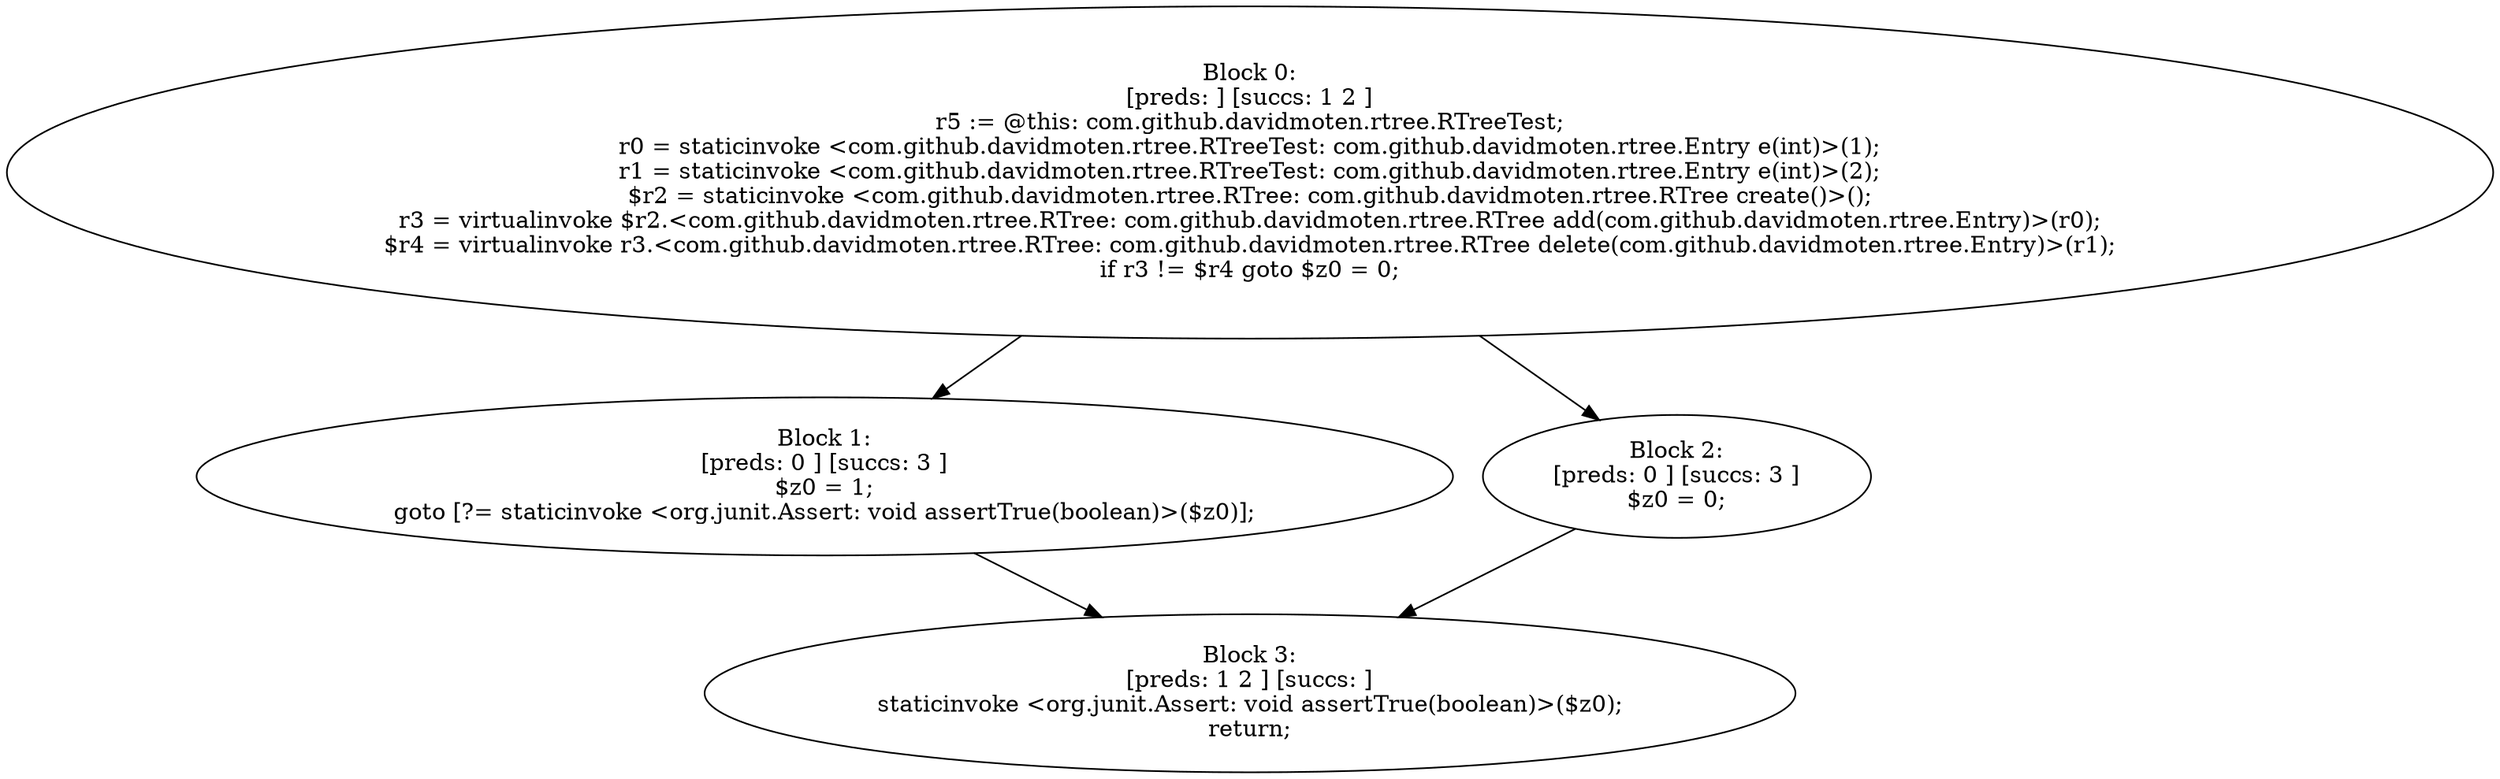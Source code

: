 digraph "unitGraph" {
    "Block 0:
[preds: ] [succs: 1 2 ]
r5 := @this: com.github.davidmoten.rtree.RTreeTest;
r0 = staticinvoke <com.github.davidmoten.rtree.RTreeTest: com.github.davidmoten.rtree.Entry e(int)>(1);
r1 = staticinvoke <com.github.davidmoten.rtree.RTreeTest: com.github.davidmoten.rtree.Entry e(int)>(2);
$r2 = staticinvoke <com.github.davidmoten.rtree.RTree: com.github.davidmoten.rtree.RTree create()>();
r3 = virtualinvoke $r2.<com.github.davidmoten.rtree.RTree: com.github.davidmoten.rtree.RTree add(com.github.davidmoten.rtree.Entry)>(r0);
$r4 = virtualinvoke r3.<com.github.davidmoten.rtree.RTree: com.github.davidmoten.rtree.RTree delete(com.github.davidmoten.rtree.Entry)>(r1);
if r3 != $r4 goto $z0 = 0;
"
    "Block 1:
[preds: 0 ] [succs: 3 ]
$z0 = 1;
goto [?= staticinvoke <org.junit.Assert: void assertTrue(boolean)>($z0)];
"
    "Block 2:
[preds: 0 ] [succs: 3 ]
$z0 = 0;
"
    "Block 3:
[preds: 1 2 ] [succs: ]
staticinvoke <org.junit.Assert: void assertTrue(boolean)>($z0);
return;
"
    "Block 0:
[preds: ] [succs: 1 2 ]
r5 := @this: com.github.davidmoten.rtree.RTreeTest;
r0 = staticinvoke <com.github.davidmoten.rtree.RTreeTest: com.github.davidmoten.rtree.Entry e(int)>(1);
r1 = staticinvoke <com.github.davidmoten.rtree.RTreeTest: com.github.davidmoten.rtree.Entry e(int)>(2);
$r2 = staticinvoke <com.github.davidmoten.rtree.RTree: com.github.davidmoten.rtree.RTree create()>();
r3 = virtualinvoke $r2.<com.github.davidmoten.rtree.RTree: com.github.davidmoten.rtree.RTree add(com.github.davidmoten.rtree.Entry)>(r0);
$r4 = virtualinvoke r3.<com.github.davidmoten.rtree.RTree: com.github.davidmoten.rtree.RTree delete(com.github.davidmoten.rtree.Entry)>(r1);
if r3 != $r4 goto $z0 = 0;
"->"Block 1:
[preds: 0 ] [succs: 3 ]
$z0 = 1;
goto [?= staticinvoke <org.junit.Assert: void assertTrue(boolean)>($z0)];
";
    "Block 0:
[preds: ] [succs: 1 2 ]
r5 := @this: com.github.davidmoten.rtree.RTreeTest;
r0 = staticinvoke <com.github.davidmoten.rtree.RTreeTest: com.github.davidmoten.rtree.Entry e(int)>(1);
r1 = staticinvoke <com.github.davidmoten.rtree.RTreeTest: com.github.davidmoten.rtree.Entry e(int)>(2);
$r2 = staticinvoke <com.github.davidmoten.rtree.RTree: com.github.davidmoten.rtree.RTree create()>();
r3 = virtualinvoke $r2.<com.github.davidmoten.rtree.RTree: com.github.davidmoten.rtree.RTree add(com.github.davidmoten.rtree.Entry)>(r0);
$r4 = virtualinvoke r3.<com.github.davidmoten.rtree.RTree: com.github.davidmoten.rtree.RTree delete(com.github.davidmoten.rtree.Entry)>(r1);
if r3 != $r4 goto $z0 = 0;
"->"Block 2:
[preds: 0 ] [succs: 3 ]
$z0 = 0;
";
    "Block 1:
[preds: 0 ] [succs: 3 ]
$z0 = 1;
goto [?= staticinvoke <org.junit.Assert: void assertTrue(boolean)>($z0)];
"->"Block 3:
[preds: 1 2 ] [succs: ]
staticinvoke <org.junit.Assert: void assertTrue(boolean)>($z0);
return;
";
    "Block 2:
[preds: 0 ] [succs: 3 ]
$z0 = 0;
"->"Block 3:
[preds: 1 2 ] [succs: ]
staticinvoke <org.junit.Assert: void assertTrue(boolean)>($z0);
return;
";
}
